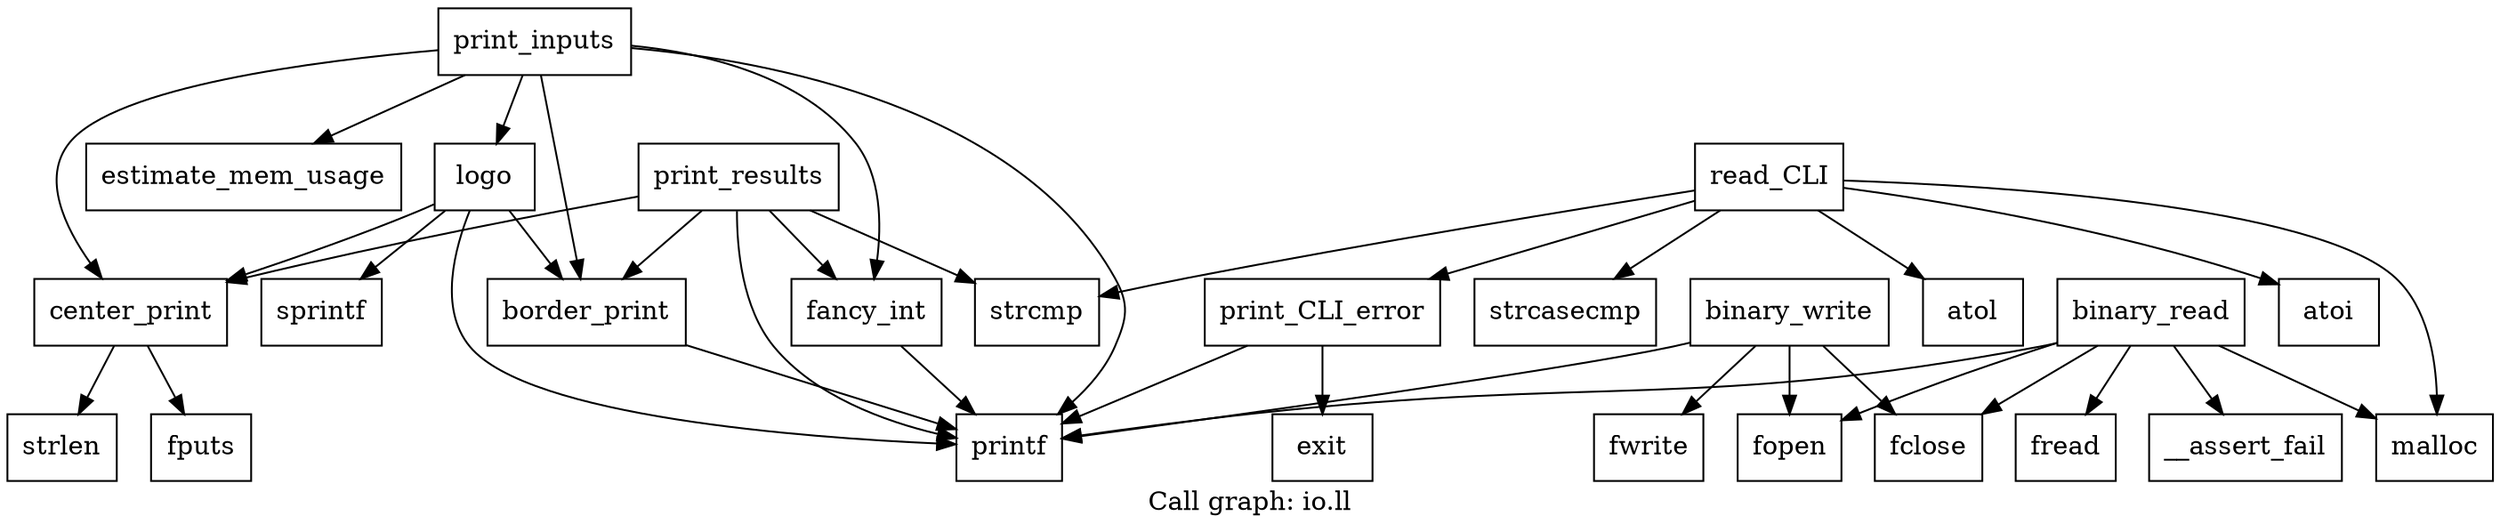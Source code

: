 digraph "Call graph: io.ll" {
	label="Call graph: io.ll";

	Node0x561abb8ccc90 [shape=record,label="{logo}"];
	Node0x561abb8ccc90 -> Node0x561abb8d04f0;
	Node0x561abb8ccc90 -> Node0x561abb8d1b60;
	Node0x561abb8ccc90 -> Node0x561abb8d1f10;
	Node0x561abb8ccc90 -> Node0x561abb8d25f0;
	Node0x561abb8d1f10 [shape=record,label="{center_print}"];
	Node0x561abb8d1f10 -> Node0x561abb917520;
	Node0x561abb8d1f10 -> Node0x561abb8de480;
	Node0x561abb8da200 [shape=record,label="{read_CLI}"];
	Node0x561abb8da200 -> Node0x561abb8dbce0;
	Node0x561abb8da200 -> Node0x561abb8d4e30;
	Node0x561abb8da200 -> Node0x561abb8dd560;
	Node0x561abb8da200 -> Node0x561abb8d8300;
	Node0x561abb8da200 -> Node0x561abb8e01c0;
	Node0x561abb8da200 -> Node0x561abb8df3b0;
	Node0x561abb8d04f0 [shape=record,label="{border_print}"];
	Node0x561abb8d04f0 -> Node0x561abb8d1b60;
	Node0x561abb8d1b60 [shape=record,label="{printf}"];
	Node0x561abb918a30 [shape=record,label="{fancy_int}"];
	Node0x561abb918a30 -> Node0x561abb8d1b60;
	Node0x561abb8d25f0 [shape=record,label="{sprintf}"];
	Node0x561abb917520 [shape=record,label="{strlen}"];
	Node0x561abb8de480 [shape=record,label="{fputs}"];
	Node0x561abb918f80 [shape=record,label="{print_results}"];
	Node0x561abb918f80 -> Node0x561abb8d04f0;
	Node0x561abb918f80 -> Node0x561abb8d1f10;
	Node0x561abb918f80 -> Node0x561abb8d1b60;
	Node0x561abb918f80 -> Node0x561abb8d4e30;
	Node0x561abb918f80 -> Node0x561abb918a30;
	Node0x561abb8d4e30 [shape=record,label="{strcmp}"];
	Node0x561abb8d5620 [shape=record,label="{print_inputs}"];
	Node0x561abb8d5620 -> Node0x561abb8d7e20;
	Node0x561abb8d5620 -> Node0x561abb8ccc90;
	Node0x561abb8d5620 -> Node0x561abb8d1f10;
	Node0x561abb8d5620 -> Node0x561abb8d04f0;
	Node0x561abb8d5620 -> Node0x561abb8d1b60;
	Node0x561abb8d5620 -> Node0x561abb918a30;
	Node0x561abb8d7e20 [shape=record,label="{estimate_mem_usage}"];
	Node0x561abb8d8300 [shape=record,label="{print_CLI_error}"];
	Node0x561abb8d8300 -> Node0x561abb8d1b60;
	Node0x561abb8d8300 -> Node0x561abb8d87a0;
	Node0x561abb8d87a0 [shape=record,label="{exit}"];
	Node0x561abb8dbce0 [shape=record,label="{malloc}"];
	Node0x561abb8dd560 [shape=record,label="{atoi}"];
	Node0x561abb8df3b0 [shape=record,label="{atol}"];
	Node0x561abb8e01c0 [shape=record,label="{strcasecmp}"];
	Node0x561abb8e1230 [shape=record,label="{binary_write}"];
	Node0x561abb8e1230 -> Node0x561abb8d1b60;
	Node0x561abb8e1230 -> Node0x561abb8e1f70;
	Node0x561abb8e1230 -> Node0x561abb8e2a60;
	Node0x561abb8e1230 -> Node0x561abb8e2f30;
	Node0x561abb8e1f70 [shape=record,label="{fopen}"];
	Node0x561abb8e2a60 [shape=record,label="{fwrite}"];
	Node0x561abb8e2f30 [shape=record,label="{fclose}"];
	Node0x561abb8e3a20 [shape=record,label="{binary_read}"];
	Node0x561abb8e3a20 -> Node0x561abb8d1b60;
	Node0x561abb8e3a20 -> Node0x561abb8e1f70;
	Node0x561abb8e3a20 -> Node0x561abb8e4d70;
	Node0x561abb8e3a20 -> Node0x561abb8e55b0;
	Node0x561abb8e3a20 -> Node0x561abb8dbce0;
	Node0x561abb8e3a20 -> Node0x561abb8e2f30;
	Node0x561abb8e4d70 [shape=record,label="{__assert_fail}"];
	Node0x561abb8e55b0 [shape=record,label="{fread}"];
}
